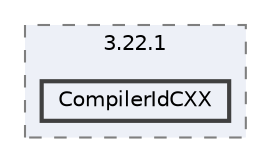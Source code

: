 digraph "build/CMakeFiles/3.22.1/CompilerIdCXX"
{
 // LATEX_PDF_SIZE
  bgcolor="transparent";
  edge [fontname=Helvetica,fontsize=10,labelfontname=Helvetica,labelfontsize=10];
  node [fontname=Helvetica,fontsize=10,shape=box,height=0.2,width=0.4];
  compound=true
  subgraph clusterdir_ee532ceb613f48f23d20ef02624c3a91 {
    graph [ bgcolor="#edf0f7", pencolor="grey50", label="3.22.1", fontname=Helvetica,fontsize=10 style="filled,dashed", URL="dir_ee532ceb613f48f23d20ef02624c3a91.html",tooltip=""]
  dir_e1a715d407a4074a9fa63b2e02ec2b8f [label="CompilerIdCXX", fillcolor="#edf0f7", color="grey25", style="filled,bold", URL="dir_e1a715d407a4074a9fa63b2e02ec2b8f.html",tooltip=""];
  }
}
